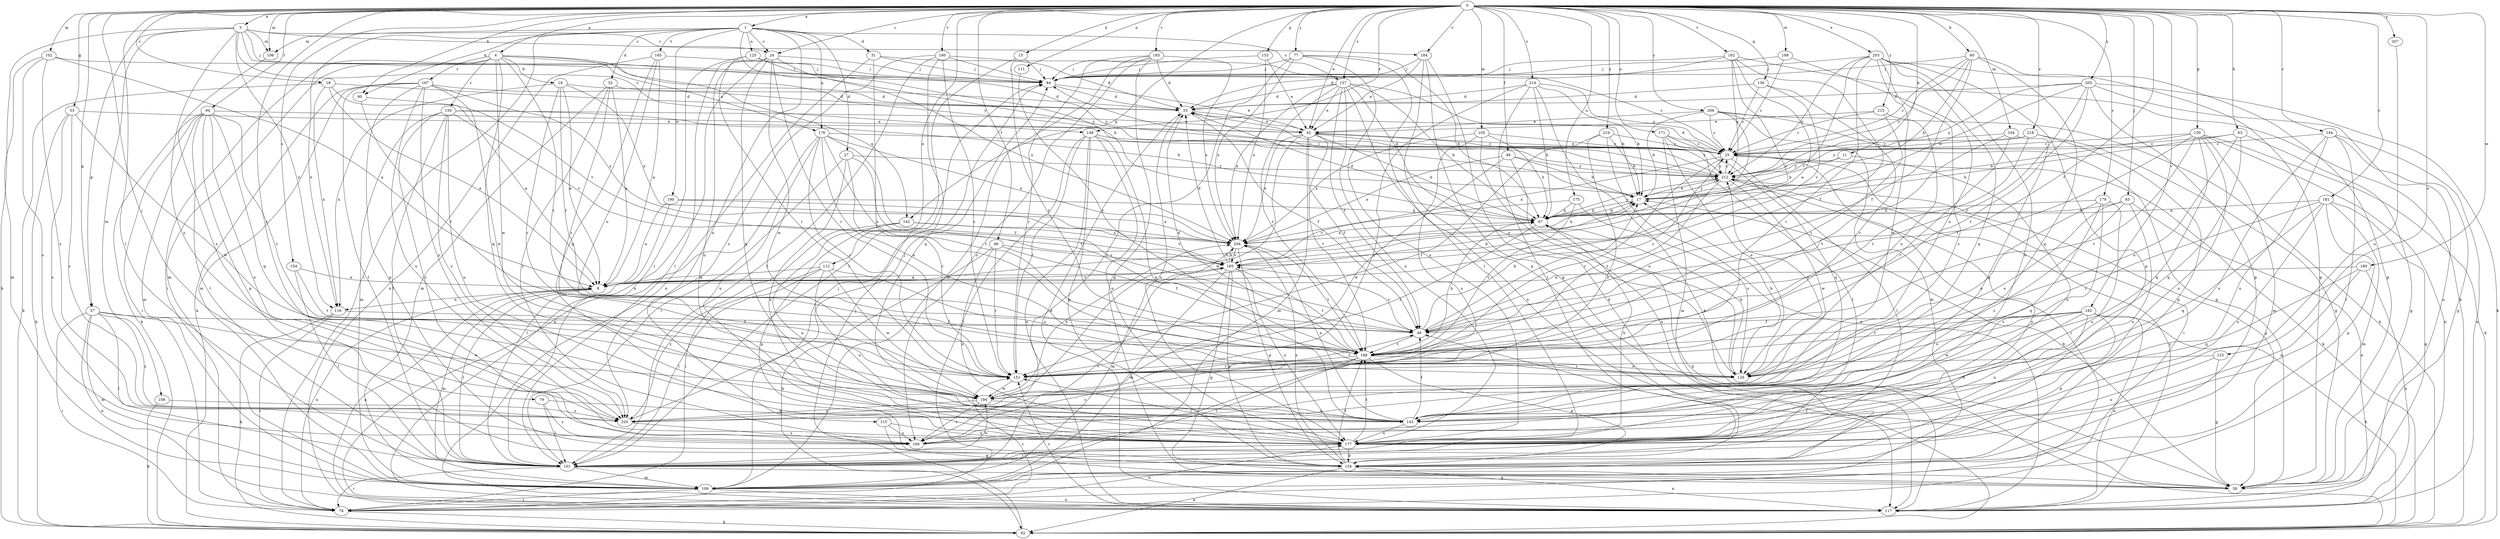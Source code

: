 strict digraph  {
0;
1;
3;
4;
8;
11;
15;
16;
17;
18;
24;
25;
27;
31;
32;
33;
42;
46;
48;
49;
53;
57;
58;
60;
63;
67;
76;
77;
79;
83;
84;
90;
92;
94;
101;
102;
104;
105;
106;
108;
109;
111;
112;
115;
116;
117;
123;
125;
126;
130;
133;
134;
136;
142;
143;
144;
149;
150;
151;
154;
157;
160;
162;
165;
167;
168;
171;
175;
176;
177;
179;
180;
181;
182;
183;
184;
185;
188;
189;
190;
194;
203;
204;
205;
207;
209;
212;
214;
215;
218;
219;
220;
0 -> 1  [label=a];
0 -> 3  [label=a];
0 -> 4  [label=a];
0 -> 11  [label=b];
0 -> 15  [label=b];
0 -> 18  [label=c];
0 -> 24  [label=c];
0 -> 42  [label=e];
0 -> 46  [label=f];
0 -> 48  [label=f];
0 -> 49  [label=f];
0 -> 53  [label=g];
0 -> 57  [label=g];
0 -> 60  [label=h];
0 -> 63  [label=h];
0 -> 77  [label=j];
0 -> 79  [label=j];
0 -> 83  [label=j];
0 -> 90  [label=k];
0 -> 94  [label=l];
0 -> 101  [label=l];
0 -> 102  [label=m];
0 -> 104  [label=m];
0 -> 105  [label=m];
0 -> 106  [label=m];
0 -> 111  [label=n];
0 -> 112  [label=n];
0 -> 123  [label=o];
0 -> 130  [label=p];
0 -> 133  [label=p];
0 -> 136  [label=q];
0 -> 142  [label=q];
0 -> 144  [label=r];
0 -> 149  [label=r];
0 -> 154  [label=s];
0 -> 157  [label=s];
0 -> 162  [label=t];
0 -> 171  [label=u];
0 -> 175  [label=u];
0 -> 179  [label=v];
0 -> 180  [label=v];
0 -> 181  [label=v];
0 -> 182  [label=v];
0 -> 183  [label=v];
0 -> 184  [label=v];
0 -> 188  [label=w];
0 -> 189  [label=w];
0 -> 203  [label=x];
0 -> 205  [label=y];
0 -> 207  [label=y];
0 -> 209  [label=y];
0 -> 214  [label=z];
0 -> 215  [label=z];
0 -> 218  [label=z];
0 -> 219  [label=z];
0 -> 220  [label=z];
1 -> 24  [label=c];
1 -> 27  [label=d];
1 -> 31  [label=d];
1 -> 32  [label=d];
1 -> 67  [label=h];
1 -> 76  [label=i];
1 -> 90  [label=k];
1 -> 106  [label=m];
1 -> 115  [label=n];
1 -> 116  [label=n];
1 -> 125  [label=o];
1 -> 157  [label=s];
1 -> 165  [label=t];
1 -> 176  [label=u];
1 -> 190  [label=w];
3 -> 24  [label=c];
3 -> 57  [label=g];
3 -> 84  [label=j];
3 -> 92  [label=k];
3 -> 106  [label=m];
3 -> 108  [label=m];
3 -> 116  [label=n];
3 -> 149  [label=r];
3 -> 184  [label=v];
3 -> 212  [label=y];
3 -> 220  [label=z];
4 -> 16  [label=b];
4 -> 76  [label=i];
4 -> 109  [label=m];
4 -> 142  [label=q];
4 -> 143  [label=q];
4 -> 150  [label=r];
4 -> 167  [label=t];
4 -> 168  [label=t];
4 -> 176  [label=u];
4 -> 194  [label=w];
4 -> 212  [label=y];
8 -> 17  [label=b];
8 -> 67  [label=h];
8 -> 101  [label=l];
8 -> 109  [label=m];
8 -> 116  [label=n];
8 -> 185  [label=v];
11 -> 17  [label=b];
11 -> 177  [label=u];
11 -> 212  [label=y];
15 -> 84  [label=j];
15 -> 101  [label=l];
15 -> 168  [label=t];
16 -> 8  [label=a];
16 -> 33  [label=d];
16 -> 49  [label=f];
16 -> 116  [label=n];
16 -> 151  [label=r];
16 -> 204  [label=x];
17 -> 67  [label=h];
17 -> 84  [label=j];
17 -> 212  [label=y];
18 -> 8  [label=a];
18 -> 33  [label=d];
18 -> 92  [label=k];
18 -> 116  [label=n];
18 -> 185  [label=v];
24 -> 84  [label=j];
24 -> 101  [label=l];
24 -> 117  [label=n];
24 -> 143  [label=q];
24 -> 151  [label=r];
24 -> 177  [label=u];
24 -> 194  [label=w];
24 -> 204  [label=x];
25 -> 33  [label=d];
25 -> 42  [label=e];
25 -> 76  [label=i];
25 -> 92  [label=k];
25 -> 101  [label=l];
25 -> 151  [label=r];
25 -> 204  [label=x];
25 -> 212  [label=y];
27 -> 49  [label=f];
27 -> 101  [label=l];
27 -> 151  [label=r];
27 -> 177  [label=u];
27 -> 212  [label=y];
31 -> 25  [label=c];
31 -> 84  [label=j];
31 -> 117  [label=n];
31 -> 126  [label=o];
32 -> 8  [label=a];
32 -> 33  [label=d];
32 -> 109  [label=m];
32 -> 151  [label=r];
32 -> 160  [label=s];
33 -> 42  [label=e];
33 -> 49  [label=f];
33 -> 177  [label=u];
42 -> 25  [label=c];
42 -> 49  [label=f];
42 -> 67  [label=h];
42 -> 109  [label=m];
42 -> 168  [label=t];
42 -> 194  [label=w];
42 -> 204  [label=x];
42 -> 212  [label=y];
46 -> 49  [label=f];
46 -> 92  [label=k];
46 -> 151  [label=r];
46 -> 177  [label=u];
46 -> 185  [label=v];
48 -> 17  [label=b];
48 -> 126  [label=o];
48 -> 194  [label=w];
48 -> 204  [label=x];
48 -> 212  [label=y];
49 -> 17  [label=b];
49 -> 25  [label=c];
49 -> 168  [label=t];
49 -> 185  [label=v];
53 -> 42  [label=e];
53 -> 92  [label=k];
53 -> 160  [label=s];
53 -> 194  [label=w];
53 -> 220  [label=z];
57 -> 49  [label=f];
57 -> 76  [label=i];
57 -> 101  [label=l];
57 -> 109  [label=m];
57 -> 117  [label=n];
57 -> 194  [label=w];
57 -> 220  [label=z];
58 -> 17  [label=b];
58 -> 49  [label=f];
60 -> 17  [label=b];
60 -> 25  [label=c];
60 -> 49  [label=f];
60 -> 58  [label=g];
60 -> 84  [label=j];
60 -> 143  [label=q];
60 -> 212  [label=y];
63 -> 25  [label=c];
63 -> 58  [label=g];
63 -> 67  [label=h];
63 -> 126  [label=o];
63 -> 143  [label=q];
67 -> 17  [label=b];
67 -> 33  [label=d];
67 -> 151  [label=r];
67 -> 204  [label=x];
67 -> 212  [label=y];
76 -> 8  [label=a];
76 -> 25  [label=c];
76 -> 92  [label=k];
76 -> 151  [label=r];
76 -> 177  [label=u];
77 -> 67  [label=h];
77 -> 84  [label=j];
77 -> 101  [label=l];
77 -> 160  [label=s];
77 -> 177  [label=u];
77 -> 204  [label=x];
79 -> 101  [label=l];
79 -> 143  [label=q];
79 -> 160  [label=s];
83 -> 67  [label=h];
83 -> 117  [label=n];
83 -> 126  [label=o];
83 -> 177  [label=u];
83 -> 220  [label=z];
84 -> 33  [label=d];
84 -> 42  [label=e];
90 -> 8  [label=a];
90 -> 168  [label=t];
92 -> 84  [label=j];
94 -> 42  [label=e];
94 -> 76  [label=i];
94 -> 92  [label=k];
94 -> 101  [label=l];
94 -> 109  [label=m];
94 -> 134  [label=p];
94 -> 143  [label=q];
94 -> 151  [label=r];
94 -> 177  [label=u];
101 -> 58  [label=g];
101 -> 76  [label=i];
101 -> 109  [label=m];
101 -> 185  [label=v];
101 -> 194  [label=w];
102 -> 8  [label=a];
102 -> 84  [label=j];
102 -> 109  [label=m];
102 -> 160  [label=s];
102 -> 220  [label=z];
104 -> 25  [label=c];
104 -> 143  [label=q];
104 -> 151  [label=r];
104 -> 168  [label=t];
105 -> 25  [label=c];
105 -> 67  [label=h];
105 -> 117  [label=n];
105 -> 160  [label=s];
105 -> 204  [label=x];
106 -> 220  [label=z];
108 -> 92  [label=k];
108 -> 220  [label=z];
109 -> 76  [label=i];
109 -> 84  [label=j];
109 -> 117  [label=n];
111 -> 168  [label=t];
112 -> 8  [label=a];
112 -> 101  [label=l];
112 -> 126  [label=o];
112 -> 177  [label=u];
112 -> 194  [label=w];
112 -> 220  [label=z];
115 -> 58  [label=g];
115 -> 160  [label=s];
115 -> 177  [label=u];
116 -> 49  [label=f];
116 -> 76  [label=i];
116 -> 92  [label=k];
117 -> 8  [label=a];
117 -> 33  [label=d];
117 -> 67  [label=h];
117 -> 151  [label=r];
117 -> 212  [label=y];
123 -> 58  [label=g];
123 -> 151  [label=r];
123 -> 177  [label=u];
125 -> 84  [label=j];
125 -> 101  [label=l];
125 -> 151  [label=r];
125 -> 212  [label=y];
126 -> 17  [label=b];
126 -> 67  [label=h];
126 -> 212  [label=y];
130 -> 17  [label=b];
130 -> 25  [label=c];
130 -> 49  [label=f];
130 -> 92  [label=k];
130 -> 109  [label=m];
130 -> 117  [label=n];
130 -> 143  [label=q];
130 -> 168  [label=t];
130 -> 177  [label=u];
133 -> 42  [label=e];
133 -> 84  [label=j];
133 -> 204  [label=x];
134 -> 92  [label=k];
134 -> 117  [label=n];
134 -> 168  [label=t];
134 -> 204  [label=x];
134 -> 212  [label=y];
136 -> 25  [label=c];
136 -> 33  [label=d];
136 -> 151  [label=r];
136 -> 185  [label=v];
142 -> 76  [label=i];
142 -> 134  [label=p];
142 -> 177  [label=u];
142 -> 185  [label=v];
142 -> 204  [label=x];
143 -> 49  [label=f];
143 -> 177  [label=u];
143 -> 204  [label=x];
144 -> 25  [label=c];
144 -> 58  [label=g];
144 -> 101  [label=l];
144 -> 117  [label=n];
144 -> 160  [label=s];
144 -> 177  [label=u];
149 -> 25  [label=c];
149 -> 76  [label=i];
149 -> 117  [label=n];
149 -> 134  [label=p];
149 -> 143  [label=q];
149 -> 151  [label=r];
149 -> 177  [label=u];
150 -> 17  [label=b];
150 -> 42  [label=e];
150 -> 101  [label=l];
150 -> 109  [label=m];
150 -> 160  [label=s];
150 -> 177  [label=u];
150 -> 185  [label=v];
150 -> 220  [label=z];
151 -> 49  [label=f];
151 -> 194  [label=w];
154 -> 8  [label=a];
154 -> 101  [label=l];
154 -> 168  [label=t];
157 -> 17  [label=b];
157 -> 33  [label=d];
157 -> 42  [label=e];
157 -> 49  [label=f];
157 -> 67  [label=h];
157 -> 117  [label=n];
157 -> 126  [label=o];
157 -> 168  [label=t];
157 -> 177  [label=u];
157 -> 204  [label=x];
162 -> 8  [label=a];
162 -> 33  [label=d];
162 -> 49  [label=f];
162 -> 84  [label=j];
162 -> 92  [label=k];
162 -> 185  [label=v];
162 -> 212  [label=y];
165 -> 8  [label=a];
165 -> 84  [label=j];
165 -> 117  [label=n];
165 -> 126  [label=o];
165 -> 143  [label=q];
167 -> 33  [label=d];
167 -> 92  [label=k];
167 -> 101  [label=l];
167 -> 109  [label=m];
167 -> 134  [label=p];
167 -> 177  [label=u];
167 -> 194  [label=w];
167 -> 204  [label=x];
167 -> 220  [label=z];
168 -> 33  [label=d];
168 -> 67  [label=h];
168 -> 101  [label=l];
168 -> 126  [label=o];
168 -> 134  [label=p];
168 -> 151  [label=r];
168 -> 160  [label=s];
171 -> 25  [label=c];
171 -> 101  [label=l];
171 -> 109  [label=m];
171 -> 126  [label=o];
171 -> 143  [label=q];
175 -> 67  [label=h];
175 -> 126  [label=o];
175 -> 168  [label=t];
175 -> 185  [label=v];
176 -> 25  [label=c];
176 -> 49  [label=f];
176 -> 117  [label=n];
176 -> 126  [label=o];
176 -> 151  [label=r];
176 -> 168  [label=t];
176 -> 177  [label=u];
176 -> 204  [label=x];
177 -> 67  [label=h];
177 -> 101  [label=l];
177 -> 134  [label=p];
177 -> 151  [label=r];
177 -> 168  [label=t];
179 -> 67  [label=h];
179 -> 126  [label=o];
179 -> 143  [label=q];
179 -> 160  [label=s];
179 -> 177  [label=u];
180 -> 33  [label=d];
180 -> 84  [label=j];
180 -> 101  [label=l];
180 -> 143  [label=q];
180 -> 151  [label=r];
180 -> 220  [label=z];
181 -> 58  [label=g];
181 -> 67  [label=h];
181 -> 109  [label=m];
181 -> 134  [label=p];
181 -> 143  [label=q];
181 -> 151  [label=r];
181 -> 177  [label=u];
182 -> 49  [label=f];
182 -> 92  [label=k];
182 -> 117  [label=n];
182 -> 126  [label=o];
182 -> 134  [label=p];
182 -> 160  [label=s];
182 -> 168  [label=t];
182 -> 177  [label=u];
182 -> 194  [label=w];
183 -> 33  [label=d];
183 -> 58  [label=g];
183 -> 84  [label=j];
183 -> 109  [label=m];
183 -> 151  [label=r];
183 -> 160  [label=s];
183 -> 204  [label=x];
184 -> 42  [label=e];
184 -> 58  [label=g];
184 -> 84  [label=j];
184 -> 92  [label=k];
184 -> 134  [label=p];
185 -> 8  [label=a];
185 -> 33  [label=d];
185 -> 58  [label=g];
185 -> 109  [label=m];
185 -> 134  [label=p];
185 -> 168  [label=t];
185 -> 177  [label=u];
185 -> 204  [label=x];
188 -> 25  [label=c];
188 -> 84  [label=j];
188 -> 126  [label=o];
189 -> 8  [label=a];
189 -> 117  [label=n];
189 -> 143  [label=q];
189 -> 177  [label=u];
190 -> 8  [label=a];
190 -> 67  [label=h];
190 -> 101  [label=l];
190 -> 204  [label=x];
194 -> 143  [label=q];
194 -> 160  [label=s];
194 -> 204  [label=x];
194 -> 220  [label=z];
203 -> 58  [label=g];
203 -> 84  [label=j];
203 -> 134  [label=p];
203 -> 143  [label=q];
203 -> 151  [label=r];
203 -> 177  [label=u];
203 -> 185  [label=v];
203 -> 194  [label=w];
203 -> 212  [label=y];
203 -> 220  [label=z];
204 -> 17  [label=b];
204 -> 109  [label=m];
204 -> 134  [label=p];
204 -> 168  [label=t];
204 -> 185  [label=v];
205 -> 17  [label=b];
205 -> 33  [label=d];
205 -> 49  [label=f];
205 -> 92  [label=k];
205 -> 117  [label=n];
205 -> 134  [label=p];
205 -> 168  [label=t];
205 -> 212  [label=y];
207 -> 177  [label=u];
209 -> 17  [label=b];
209 -> 25  [label=c];
209 -> 42  [label=e];
209 -> 58  [label=g];
209 -> 92  [label=k];
209 -> 109  [label=m];
209 -> 185  [label=v];
212 -> 17  [label=b];
212 -> 25  [label=c];
212 -> 33  [label=d];
212 -> 58  [label=g];
212 -> 168  [label=t];
212 -> 194  [label=w];
214 -> 17  [label=b];
214 -> 25  [label=c];
214 -> 33  [label=d];
214 -> 67  [label=h];
214 -> 92  [label=k];
214 -> 101  [label=l];
214 -> 220  [label=z];
215 -> 25  [label=c];
215 -> 42  [label=e];
215 -> 126  [label=o];
215 -> 168  [label=t];
218 -> 25  [label=c];
218 -> 58  [label=g];
218 -> 134  [label=p];
218 -> 168  [label=t];
218 -> 212  [label=y];
219 -> 17  [label=b];
219 -> 25  [label=c];
219 -> 117  [label=n];
219 -> 151  [label=r];
219 -> 220  [label=z];
220 -> 84  [label=j];
220 -> 160  [label=s];
}
